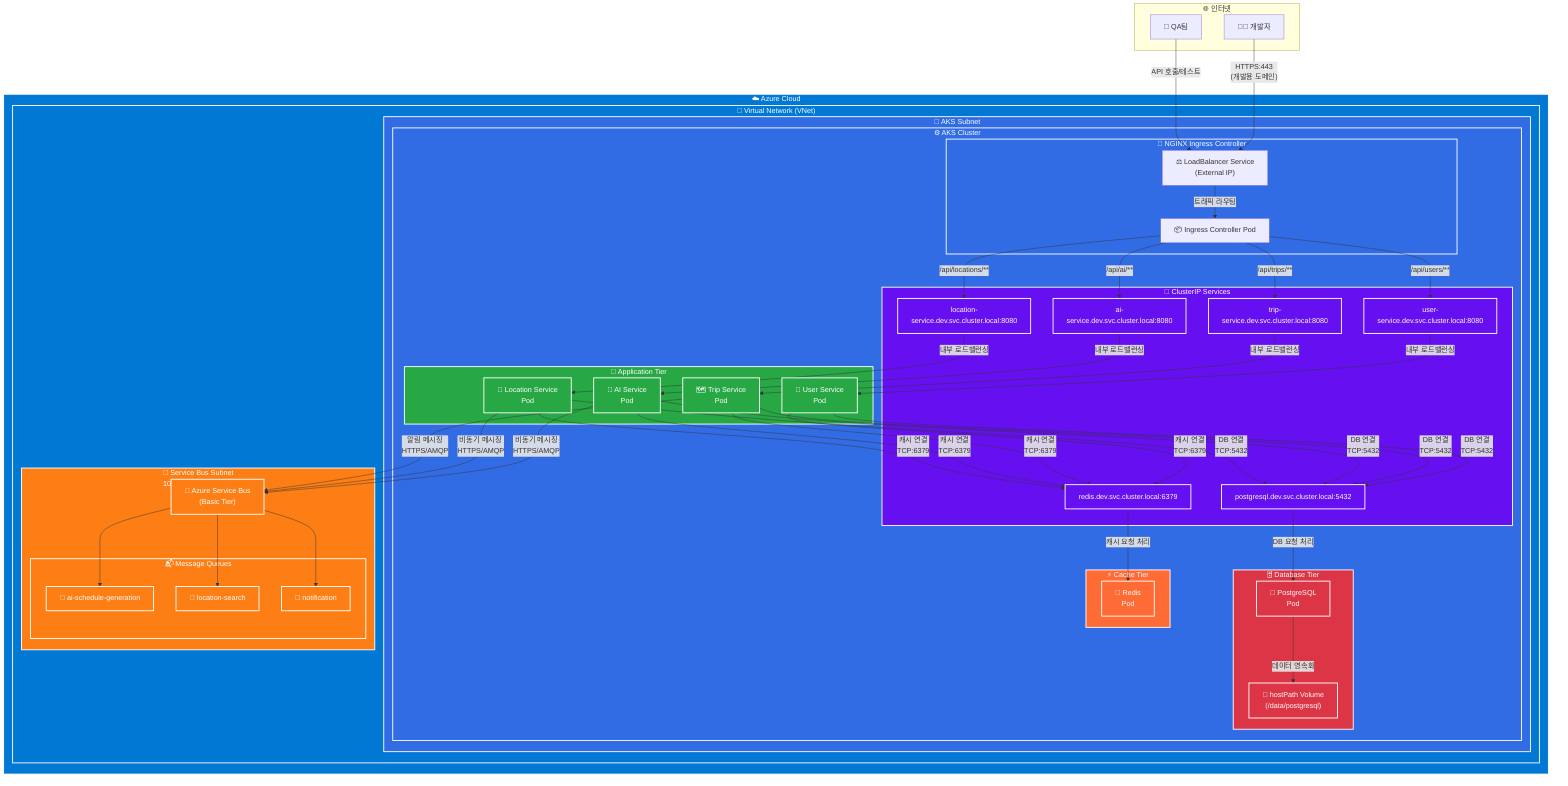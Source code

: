 graph TB
    %% 개발환경 네트워크 다이어그램
    %% AI 기반 여행 일정 생성 서비스 - 개발환경

    %% 외부 영역
    subgraph Internet["🌐 인터넷"]
        Developer["👨‍💻 개발자"]
        QATester["🧪 QA팀"]
    end

    %% Azure 클라우드 영역
    subgraph AzureCloud["☁️ Azure Cloud"]
        
        %% Virtual Network
        subgraph VNet["🏢 Virtual Network (VNet)<br/>주소 공간: 10.0.0.0/16"]
            
            %% AKS 서브넷
            subgraph AKSSubnet["🎯 AKS Subnet<br/>10.0.1.0/24"]
                
                %% Kubernetes 클러스터
                subgraph AKSCluster["⚙️ AKS Cluster"]
                    
                    %% Ingress Controller
                    subgraph IngressController["🚪 NGINX Ingress Controller"]
                        LoadBalancer["⚖️ LoadBalancer Service<br/>(External IP)"]
                        IngressPod["📦 Ingress Controller Pod"]
                    end
                    
                    %% Application Tier
                    subgraph AppTier["🚀 Application Tier"]
                        UserService["👤 User Service<br/>Pod"]
                        TripService["🗺️ Trip Service<br/>Pod"]
                        AIService["🤖 AI Service<br/>Pod"]
                        LocationService["📍 Location Service<br/>Pod"]
                    end
                    
                    %% Database Tier
                    subgraph DBTier["🗄️ Database Tier"]
                        PostgreSQL["🐘 PostgreSQL<br/>Pod"]
                        PostgreSQLStorage["💾 hostPath Volume<br/>(/data/postgresql)"]
                    end
                    
                    %% Cache Tier
                    subgraph CacheTier["⚡ Cache Tier"]
                        Redis["🔴 Redis<br/>Pod"]
                    end
                    
                    %% Cluster Internal Services
                    subgraph ClusterServices["🔗 ClusterIP Services"]
                        UserServiceDNS["user-service.dev.svc.cluster.local:8080"]
                        TripServiceDNS["trip-service.dev.svc.cluster.local:8080"]
                        AIServiceDNS["ai-service.dev.svc.cluster.local:8080"]
                        LocationServiceDNS["location-service.dev.svc.cluster.local:8080"]
                        PostgreSQLDNS["postgresql.dev.svc.cluster.local:5432"]
                        RedisDNS["redis.dev.svc.cluster.local:6379"]
                    end
                end
            end
            
            %% Service Bus 서브넷
            subgraph ServiceBusSubnet["📨 Service Bus Subnet<br/>10.0.2.0/24"]
                ServiceBus["📮 Azure Service Bus<br/>(Basic Tier)"]
                
                subgraph Queues["📬 Message Queues"]
                    AIQueue["🤖 ai-schedule-generation"]
                    LocationQueue["📍 location-search"]
                    NotificationQueue["🔔 notification"]
                end
            end
        end
    end

    %% 네트워크 연결 관계

    %% 외부에서 클러스터로의 접근
    Developer -->|"HTTPS:443<br/>(개발용 도메인)"| LoadBalancer
    QATester -->|"API 호출/테스트"| LoadBalancer

    %% Ingress Controller 내부 흐름
    LoadBalancer -->|"트래픽 라우팅"| IngressPod

    %% Ingress에서 Application Services로
    IngressPod -->|"/api/users/**"| UserServiceDNS
    IngressPod -->|"/api/trips/**"| TripServiceDNS
    IngressPod -->|"/api/ai/**"| AIServiceDNS
    IngressPod -->|"/api/locations/**"| LocationServiceDNS

    %% ClusterIP Services에서 실제 Pod로
    UserServiceDNS -->|"내부 로드밸런싱"| UserService
    TripServiceDNS -->|"내부 로드밸런싱"| TripService
    AIServiceDNS -->|"내부 로드밸런싱"| AIService
    LocationServiceDNS -->|"내부 로드밸런싱"| LocationService

    %% Application Services에서 Database로
    UserService -->|"DB 연결<br/>TCP:5432"| PostgreSQLDNS
    TripService -->|"DB 연결<br/>TCP:5432"| PostgreSQLDNS
    AIService -->|"DB 연결<br/>TCP:5432"| PostgreSQLDNS
    LocationService -->|"DB 연결<br/>TCP:5432"| PostgreSQLDNS

    %% Application Services에서 Cache로
    UserService -->|"캐시 연결<br/>TCP:6379"| RedisDNS
    TripService -->|"캐시 연결<br/>TCP:6379"| RedisDNS
    AIService -->|"캐시 연결<br/>TCP:6379"| RedisDNS
    LocationService -->|"캐시 연결<br/>TCP:6379"| RedisDNS

    %% ClusterIP Services에서 실제 Pod로 (Database/Cache)
    PostgreSQLDNS -->|"DB 요청 처리"| PostgreSQL
    RedisDNS -->|"캐시 요청 처리"| Redis

    %% Storage 연결
    PostgreSQL -->|"데이터 영속화"| PostgreSQLStorage

    %% Service Bus 연결
    AIService -->|"비동기 메시징<br/>HTTPS/AMQP"| ServiceBus
    LocationService -->|"비동기 메시징<br/>HTTPS/AMQP"| ServiceBus
    TripService -->|"알림 메시징<br/>HTTPS/AMQP"| ServiceBus

    ServiceBus --> AIQueue
    ServiceBus --> LocationQueue
    ServiceBus --> NotificationQueue

    %% 스타일 정의
    classDef azureStyle fill:#0078D4,stroke:#fff,stroke-width:2px,color:#fff
    classDef k8sStyle fill:#326CE5,stroke:#fff,stroke-width:2px,color:#fff
    classDef appStyle fill:#28A745,stroke:#fff,stroke-width:2px,color:#fff
    classDef dbStyle fill:#DC3545,stroke:#fff,stroke-width:2px,color:#fff
    classDef cacheStyle fill:#FF6B35,stroke:#fff,stroke-width:2px,color:#fff
    classDef serviceStyle fill:#6610F2,stroke:#fff,stroke-width:2px,color:#fff
    classDef queueStyle fill:#FD7E14,stroke:#fff,stroke-width:2px,color:#fff

    %% 스타일 적용
    class AzureCloud,VNet azureStyle
    class AKSCluster,AKSSubnet,IngressController k8sStyle
    class AppTier,UserService,TripService,AIService,LocationService appStyle
    class DBTier,PostgreSQL,PostgreSQLStorage dbStyle
    class CacheTier,Redis cacheStyle
    class ClusterServices,UserServiceDNS,TripServiceDNS,AIServiceDNS,LocationServiceDNS,PostgreSQLDNS,RedisDNS serviceStyle
    class ServiceBus,ServiceBusSubnet,Queues,AIQueue,LocationQueue,NotificationQueue queueStyle